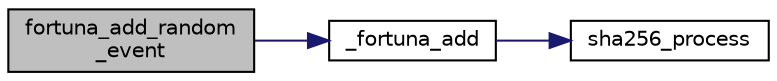 digraph "fortuna_add_random_event"
{
 // LATEX_PDF_SIZE
  edge [fontname="Helvetica",fontsize="10",labelfontname="Helvetica",labelfontsize="10"];
  node [fontname="Helvetica",fontsize="10",shape=record];
  rankdir="LR";
  Node28 [label="fortuna_add_random\l_event",height=0.2,width=0.4,color="black", fillcolor="grey75", style="filled", fontcolor="black",tooltip="Add random event to the PRNG state as proposed by the original paper."];
  Node28 -> Node29 [color="midnightblue",fontsize="10",style="solid",fontname="Helvetica"];
  Node29 [label="_fortuna_add",height=0.2,width=0.4,color="black", fillcolor="white", style="filled",URL="$fortuna_8c.html#a0cff2bb145d08bfcc0c89c7c5bb25d30",tooltip=" "];
  Node29 -> Node30 [color="midnightblue",fontsize="10",style="solid",fontname="Helvetica"];
  Node30 [label="sha256_process",height=0.2,width=0.4,color="black", fillcolor="white", style="filled",URL="$sha256_8c.html#a8b983a80c9edd5d997a3937963ae7856",tooltip="Process a block of memory though the hash."];
}
